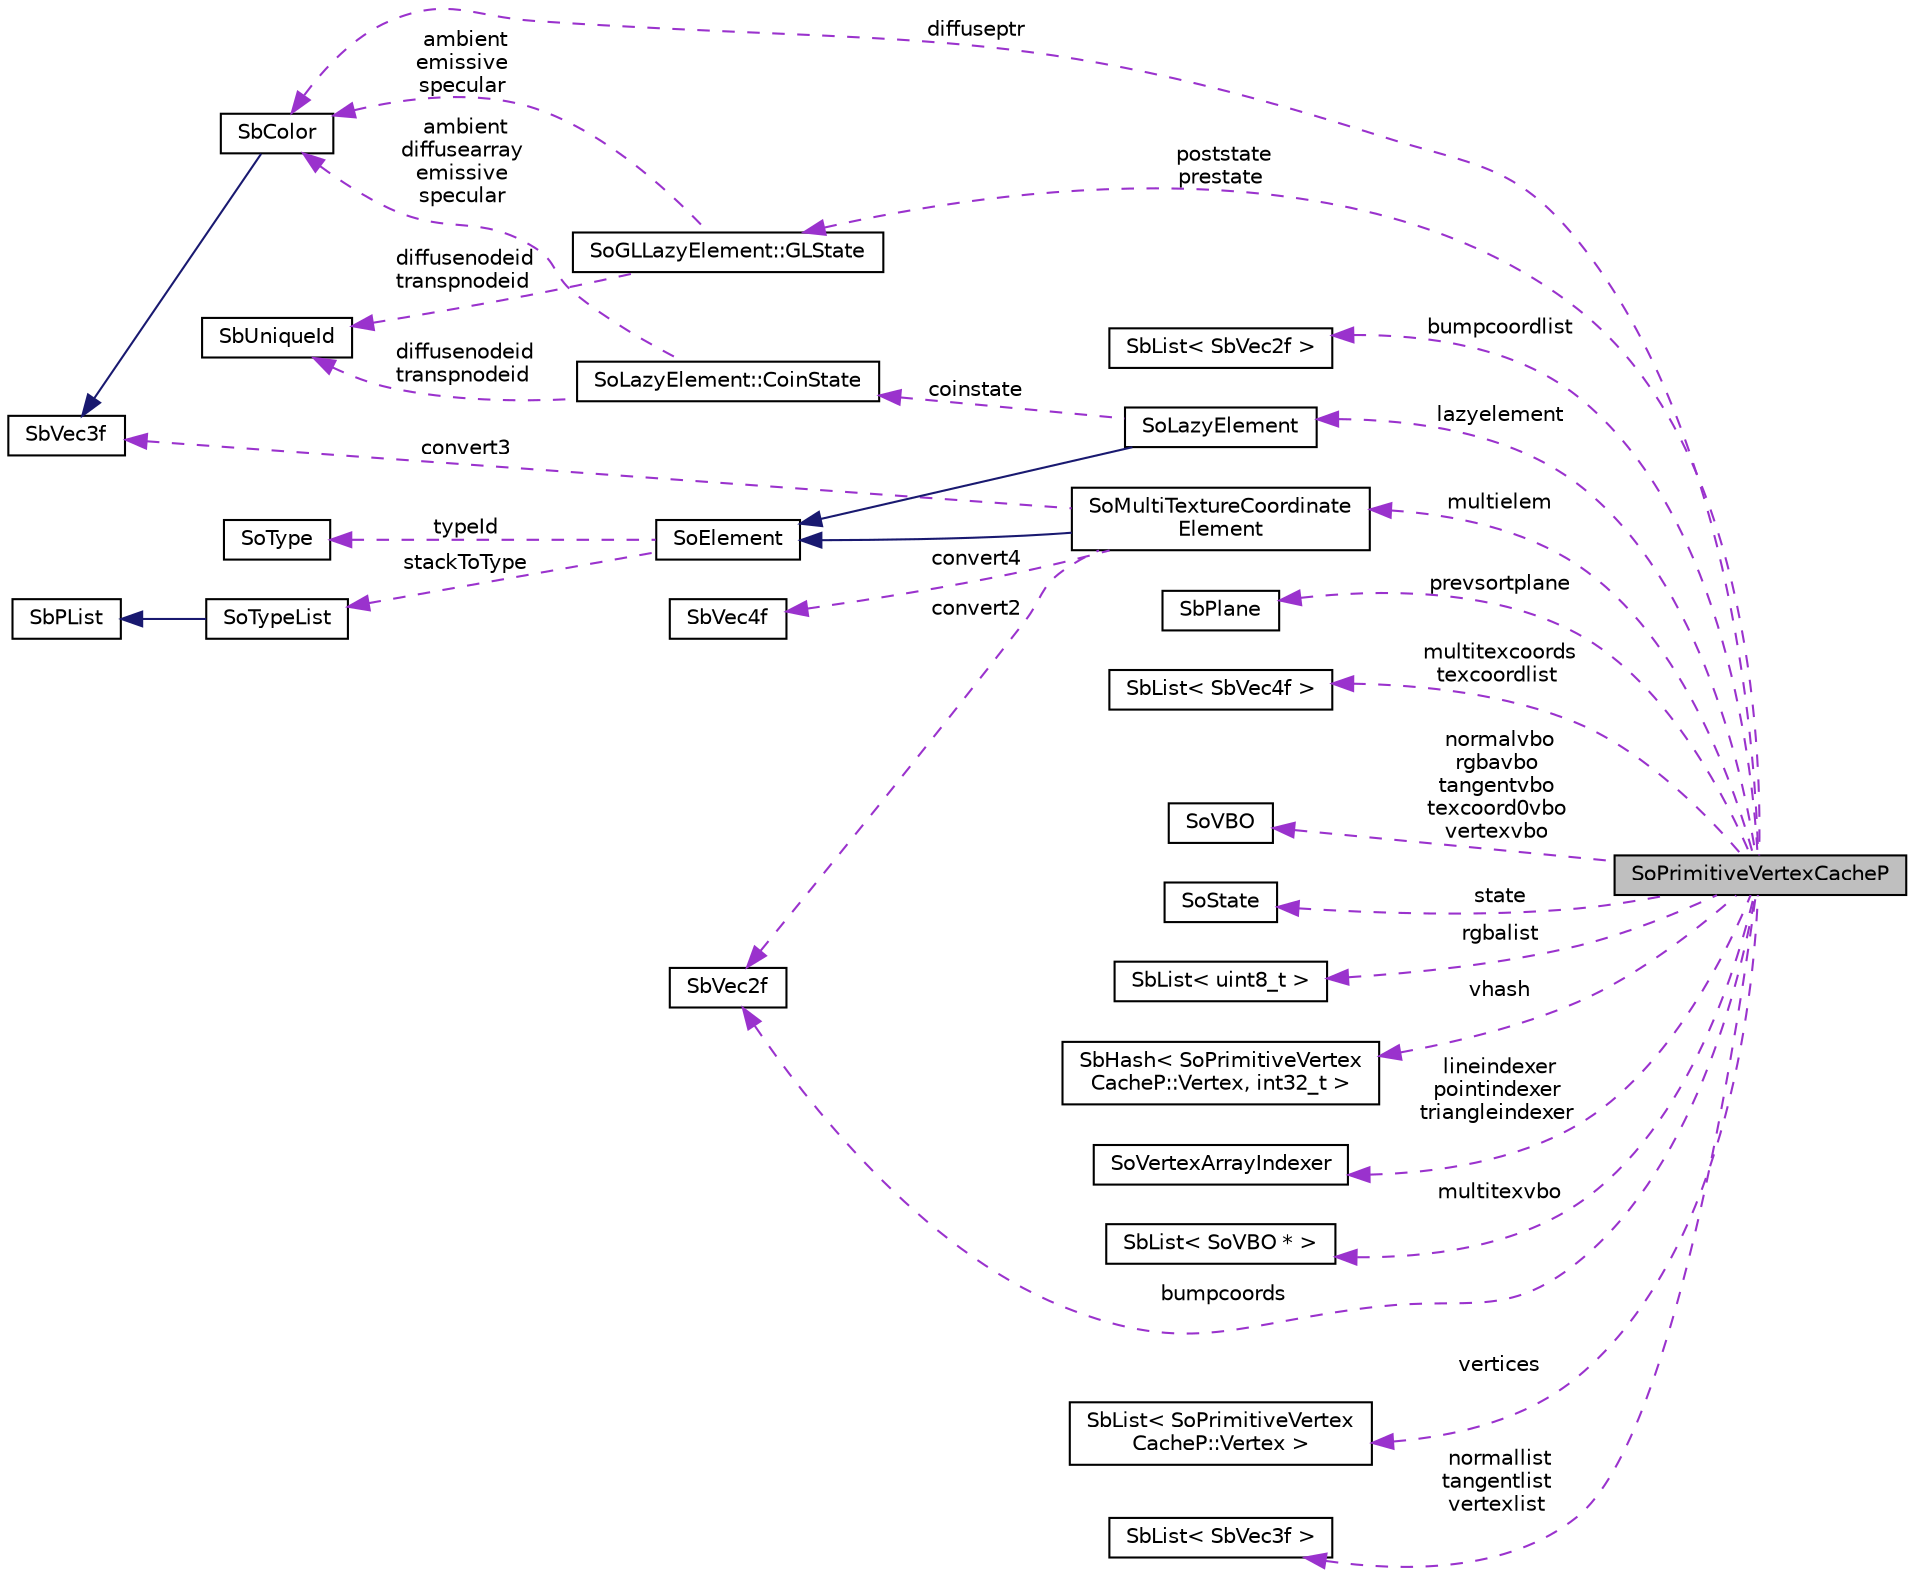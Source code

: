 digraph "SoPrimitiveVertexCacheP"
{
 // LATEX_PDF_SIZE
  edge [fontname="Helvetica",fontsize="10",labelfontname="Helvetica",labelfontsize="10"];
  node [fontname="Helvetica",fontsize="10",shape=record];
  rankdir="LR";
  Node1 [label="SoPrimitiveVertexCacheP",height=0.2,width=0.4,color="black", fillcolor="grey75", style="filled", fontcolor="black",tooltip=" "];
  Node2 -> Node1 [dir="back",color="darkorchid3",fontsize="10",style="dashed",label=" poststate\nprestate" ,fontname="Helvetica"];
  Node2 [label="SoGLLazyElement::GLState",height=0.2,width=0.4,color="black", fillcolor="white", style="filled",URL="$structSoGLLazyElement_1_1GLState.html",tooltip=" "];
  Node3 -> Node2 [dir="back",color="darkorchid3",fontsize="10",style="dashed",label=" ambient\nemissive\nspecular" ,fontname="Helvetica"];
  Node3 [label="SbColor",height=0.2,width=0.4,color="black", fillcolor="white", style="filled",URL="$classSbColor.html",tooltip="The SbColor class contains the red, green and blue components which make up a color value."];
  Node4 -> Node3 [dir="back",color="midnightblue",fontsize="10",style="solid",fontname="Helvetica"];
  Node4 [label="SbVec3f",height=0.2,width=0.4,color="black", fillcolor="white", style="filled",URL="$classSbVec3f.html",tooltip="The SbVec3f class is a 3 dimensional vector with floating point coordinates."];
  Node5 -> Node2 [dir="back",color="darkorchid3",fontsize="10",style="dashed",label=" diffusenodeid\ntranspnodeid" ,fontname="Helvetica"];
  Node5 [label="SbUniqueId",height=0.2,width=0.4,color="black", fillcolor="white", style="filled",URL="$classSbUniqueId.html",tooltip="SbUniqueId is an integer type for node identifiers."];
  Node6 -> Node1 [dir="back",color="darkorchid3",fontsize="10",style="dashed",label=" bumpcoordlist" ,fontname="Helvetica"];
  Node6 [label="SbList\< SbVec2f \>",height=0.2,width=0.4,color="black", fillcolor="white", style="filled",URL="$classSbList.html",tooltip=" "];
  Node7 -> Node1 [dir="back",color="darkorchid3",fontsize="10",style="dashed",label=" multielem" ,fontname="Helvetica"];
  Node7 [label="SoMultiTextureCoordinate\lElement",height=0.2,width=0.4,color="black", fillcolor="white", style="filled",URL="$classSoMultiTextureCoordinateElement.html",tooltip="The SoMultiTextureCoordinateElement class is yet to be documented."];
  Node8 -> Node7 [dir="back",color="midnightblue",fontsize="10",style="solid",fontname="Helvetica"];
  Node8 [label="SoElement",height=0.2,width=0.4,color="black", fillcolor="white", style="filled",URL="$classSoElement.html",tooltip="SoElement is the abstract base class for all elements."];
  Node9 -> Node8 [dir="back",color="darkorchid3",fontsize="10",style="dashed",label=" stackToType" ,fontname="Helvetica"];
  Node9 [label="SoTypeList",height=0.2,width=0.4,color="black", fillcolor="white", style="filled",URL="$classSoTypeList.html",tooltip="The SoTypeList class is a container class for arrays of SoType objects."];
  Node10 -> Node9 [dir="back",color="midnightblue",fontsize="10",style="solid",fontname="Helvetica"];
  Node10 [label="SbPList",height=0.2,width=0.4,color="black", fillcolor="white", style="filled",URL="$classSbPList.html",tooltip="The SbPList class is a container class for void pointers."];
  Node11 -> Node8 [dir="back",color="darkorchid3",fontsize="10",style="dashed",label=" typeId" ,fontname="Helvetica"];
  Node11 [label="SoType",height=0.2,width=0.4,color="black", fillcolor="white", style="filled",URL="$classSoType.html",tooltip="The SoType class is the basis for the runtime type system in Coin."];
  Node12 -> Node7 [dir="back",color="darkorchid3",fontsize="10",style="dashed",label=" convert4" ,fontname="Helvetica"];
  Node12 [label="SbVec4f",height=0.2,width=0.4,color="black", fillcolor="white", style="filled",URL="$classSbVec4f.html",tooltip="The SbVec4f class is a 4 dimensional vector with floating point coordinates."];
  Node13 -> Node7 [dir="back",color="darkorchid3",fontsize="10",style="dashed",label=" convert2" ,fontname="Helvetica"];
  Node13 [label="SbVec2f",height=0.2,width=0.4,color="black", fillcolor="white", style="filled",URL="$classSbVec2f.html",tooltip="The SbVec2f class is a 2 dimensional vector with floating point coordinates."];
  Node4 -> Node7 [dir="back",color="darkorchid3",fontsize="10",style="dashed",label=" convert3" ,fontname="Helvetica"];
  Node14 -> Node1 [dir="back",color="darkorchid3",fontsize="10",style="dashed",label=" prevsortplane" ,fontname="Helvetica"];
  Node14 [label="SbPlane",height=0.2,width=0.4,color="black", fillcolor="white", style="filled",URL="$classSbPlane.html",tooltip="The SbPlane class represents a plane in 3D space."];
  Node13 -> Node1 [dir="back",color="darkorchid3",fontsize="10",style="dashed",label=" bumpcoords" ,fontname="Helvetica"];
  Node15 -> Node1 [dir="back",color="darkorchid3",fontsize="10",style="dashed",label=" multitexcoords\ntexcoordlist" ,fontname="Helvetica"];
  Node15 [label="SbList\< SbVec4f \>",height=0.2,width=0.4,color="black", fillcolor="white", style="filled",URL="$classSbList.html",tooltip=" "];
  Node16 -> Node1 [dir="back",color="darkorchid3",fontsize="10",style="dashed",label=" normalvbo\nrgbavbo\ntangentvbo\ntexcoord0vbo\nvertexvbo" ,fontname="Helvetica"];
  Node16 [label="SoVBO",height=0.2,width=0.4,color="black", fillcolor="white", style="filled",URL="$classSoVBO.html",tooltip="The SoVBO class is used to handle OpenGL vertex buffer objects."];
  Node17 -> Node1 [dir="back",color="darkorchid3",fontsize="10",style="dashed",label=" state" ,fontname="Helvetica"];
  Node17 [label="SoState",height=0.2,width=0.4,color="black", fillcolor="white", style="filled",URL="$classSoState.html",tooltip="The SoState class manages the Coin scene graph traversal state data."];
  Node18 -> Node1 [dir="back",color="darkorchid3",fontsize="10",style="dashed",label=" rgbalist" ,fontname="Helvetica"];
  Node18 [label="SbList\< uint8_t \>",height=0.2,width=0.4,color="black", fillcolor="white", style="filled",URL="$classSbList.html",tooltip=" "];
  Node3 -> Node1 [dir="back",color="darkorchid3",fontsize="10",style="dashed",label=" diffuseptr" ,fontname="Helvetica"];
  Node19 -> Node1 [dir="back",color="darkorchid3",fontsize="10",style="dashed",label=" vhash" ,fontname="Helvetica"];
  Node19 [label="SbHash\< SoPrimitiveVertex\lCacheP::Vertex, int32_t \>",height=0.2,width=0.4,color="black", fillcolor="white", style="filled",URL="$classSbHash.html",tooltip=" "];
  Node20 -> Node1 [dir="back",color="darkorchid3",fontsize="10",style="dashed",label=" lineindexer\npointindexer\ntriangleindexer" ,fontname="Helvetica"];
  Node20 [label="SoVertexArrayIndexer",height=0.2,width=0.4,color="black", fillcolor="white", style="filled",URL="$classSoVertexArrayIndexer.html",tooltip="The SoVertexArrayIndexer class is used to simplify index handling for vertex array rendering."];
  Node21 -> Node1 [dir="back",color="darkorchid3",fontsize="10",style="dashed",label=" multitexvbo" ,fontname="Helvetica"];
  Node21 [label="SbList\< SoVBO * \>",height=0.2,width=0.4,color="black", fillcolor="white", style="filled",URL="$classSbList.html",tooltip=" "];
  Node22 -> Node1 [dir="back",color="darkorchid3",fontsize="10",style="dashed",label=" lazyelement" ,fontname="Helvetica"];
  Node22 [label="SoLazyElement",height=0.2,width=0.4,color="black", fillcolor="white", style="filled",URL="$classSoLazyElement.html",tooltip="The SoLazyElement class is used to handle material and shape properties."];
  Node8 -> Node22 [dir="back",color="midnightblue",fontsize="10",style="solid",fontname="Helvetica"];
  Node23 -> Node22 [dir="back",color="darkorchid3",fontsize="10",style="dashed",label=" coinstate" ,fontname="Helvetica"];
  Node23 [label="SoLazyElement::CoinState",height=0.2,width=0.4,color="black", fillcolor="white", style="filled",URL="$structSoLazyElement_1_1CoinState.html",tooltip=" "];
  Node3 -> Node23 [dir="back",color="darkorchid3",fontsize="10",style="dashed",label=" ambient\ndiffusearray\nemissive\nspecular" ,fontname="Helvetica"];
  Node5 -> Node23 [dir="back",color="darkorchid3",fontsize="10",style="dashed",label=" diffusenodeid\ntranspnodeid" ,fontname="Helvetica"];
  Node24 -> Node1 [dir="back",color="darkorchid3",fontsize="10",style="dashed",label=" vertices" ,fontname="Helvetica"];
  Node24 [label="SbList\< SoPrimitiveVertex\lCacheP::Vertex \>",height=0.2,width=0.4,color="black", fillcolor="white", style="filled",URL="$classSbList.html",tooltip=" "];
  Node25 -> Node1 [dir="back",color="darkorchid3",fontsize="10",style="dashed",label=" normallist\ntangentlist\nvertexlist" ,fontname="Helvetica"];
  Node25 [label="SbList\< SbVec3f \>",height=0.2,width=0.4,color="black", fillcolor="white", style="filled",URL="$classSbList.html",tooltip=" "];
}

